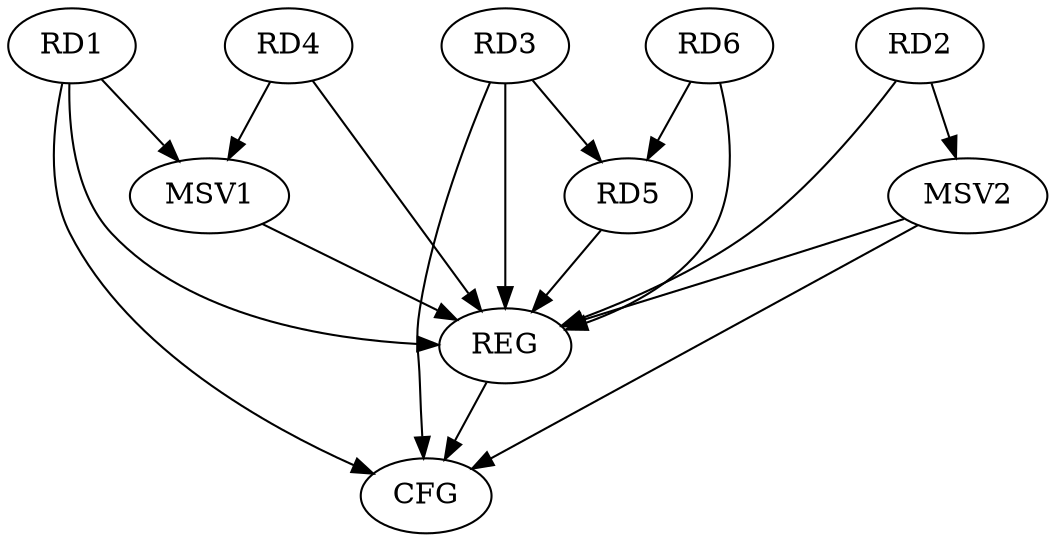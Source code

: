 strict digraph G {
  RD1 [ label="RD1" ];
  RD2 [ label="RD2" ];
  RD3 [ label="RD3" ];
  RD4 [ label="RD4" ];
  RD5 [ label="RD5" ];
  RD6 [ label="RD6" ];
  REG [ label="REG" ];
  CFG [ label="CFG" ];
  MSV1 [ label="MSV1" ];
  MSV2 [ label="MSV2" ];
  RD1 -> REG;
  RD2 -> REG;
  RD3 -> REG;
  RD4 -> REG;
  RD5 -> REG;
  RD6 -> REG;
  RD3 -> CFG;
  RD1 -> CFG;
  REG -> CFG;
  RD6 -> RD5;
  RD3 -> RD5;
  RD1 -> MSV1;
  RD4 -> MSV1;
  MSV1 -> REG;
  RD2 -> MSV2;
  MSV2 -> REG;
  MSV2 -> CFG;
}

